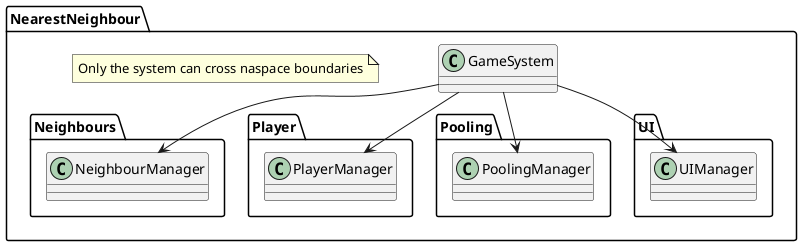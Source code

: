 ﻿@startuml


package NearestNeighbour
{

class GameSystem

package Neighbours
{
class NeighbourManager
}

package Player
{
class PlayerManager
}

package Pooling
{
class PoolingManager
}

package UI
{
class UIManager
}

GameSystem --> NeighbourManager
GameSystem --> PlayerManager
GameSystem --> PoolingManager
GameSystem --> UIManager

note "Only the system can cross naspace boundaries" as System

}

@enduml
